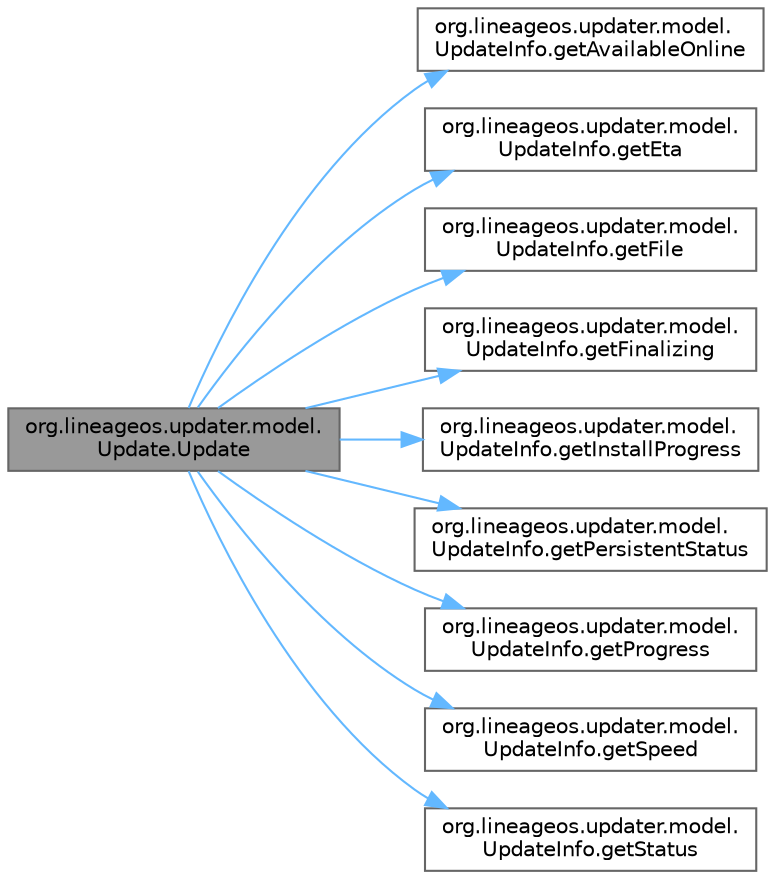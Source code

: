 digraph "org.lineageos.updater.model.Update.Update"
{
 // LATEX_PDF_SIZE
  bgcolor="transparent";
  edge [fontname=Helvetica,fontsize=10,labelfontname=Helvetica,labelfontsize=10];
  node [fontname=Helvetica,fontsize=10,shape=box,height=0.2,width=0.4];
  rankdir="LR";
  Node1 [label="org.lineageos.updater.model.\lUpdate.Update",height=0.2,width=0.4,color="gray40", fillcolor="grey60", style="filled", fontcolor="black",tooltip=" "];
  Node1 -> Node2 [color="steelblue1",style="solid"];
  Node2 [label="org.lineageos.updater.model.\lUpdateInfo.getAvailableOnline",height=0.2,width=0.4,color="grey40", fillcolor="white", style="filled",URL="$interfaceorg_1_1lineageos_1_1updater_1_1model_1_1_update_info.html#af5a548a31c180d2ccd89992209f9c177",tooltip=" "];
  Node1 -> Node3 [color="steelblue1",style="solid"];
  Node3 [label="org.lineageos.updater.model.\lUpdateInfo.getEta",height=0.2,width=0.4,color="grey40", fillcolor="white", style="filled",URL="$interfaceorg_1_1lineageos_1_1updater_1_1model_1_1_update_info.html#a87e1603be1dc18dce2d8973e67128cdf",tooltip=" "];
  Node1 -> Node4 [color="steelblue1",style="solid"];
  Node4 [label="org.lineageos.updater.model.\lUpdateInfo.getFile",height=0.2,width=0.4,color="grey40", fillcolor="white", style="filled",URL="$interfaceorg_1_1lineageos_1_1updater_1_1model_1_1_update_info.html#a84704086c0dc3183f302dcb65ac1b866",tooltip=" "];
  Node1 -> Node5 [color="steelblue1",style="solid"];
  Node5 [label="org.lineageos.updater.model.\lUpdateInfo.getFinalizing",height=0.2,width=0.4,color="grey40", fillcolor="white", style="filled",URL="$interfaceorg_1_1lineageos_1_1updater_1_1model_1_1_update_info.html#a1c321bca7f480c26fbef01d6db96b134",tooltip=" "];
  Node1 -> Node6 [color="steelblue1",style="solid"];
  Node6 [label="org.lineageos.updater.model.\lUpdateInfo.getInstallProgress",height=0.2,width=0.4,color="grey40", fillcolor="white", style="filled",URL="$interfaceorg_1_1lineageos_1_1updater_1_1model_1_1_update_info.html#aa1c55255743ad23980040f8240b43263",tooltip=" "];
  Node1 -> Node7 [color="steelblue1",style="solid"];
  Node7 [label="org.lineageos.updater.model.\lUpdateInfo.getPersistentStatus",height=0.2,width=0.4,color="grey40", fillcolor="white", style="filled",URL="$interfaceorg_1_1lineageos_1_1updater_1_1model_1_1_update_info.html#a828a1fea5b309b241bd6bd31609970f8",tooltip=" "];
  Node1 -> Node8 [color="steelblue1",style="solid"];
  Node8 [label="org.lineageos.updater.model.\lUpdateInfo.getProgress",height=0.2,width=0.4,color="grey40", fillcolor="white", style="filled",URL="$interfaceorg_1_1lineageos_1_1updater_1_1model_1_1_update_info.html#ae8e165f971ffd3a8c57ea146805a5b90",tooltip=" "];
  Node1 -> Node9 [color="steelblue1",style="solid"];
  Node9 [label="org.lineageos.updater.model.\lUpdateInfo.getSpeed",height=0.2,width=0.4,color="grey40", fillcolor="white", style="filled",URL="$interfaceorg_1_1lineageos_1_1updater_1_1model_1_1_update_info.html#a725ddc0c46cc21f59c34b6485d71ece3",tooltip=" "];
  Node1 -> Node10 [color="steelblue1",style="solid"];
  Node10 [label="org.lineageos.updater.model.\lUpdateInfo.getStatus",height=0.2,width=0.4,color="grey40", fillcolor="white", style="filled",URL="$interfaceorg_1_1lineageos_1_1updater_1_1model_1_1_update_info.html#a64bc1aee46da5b186740cf1632157be4",tooltip=" "];
}
